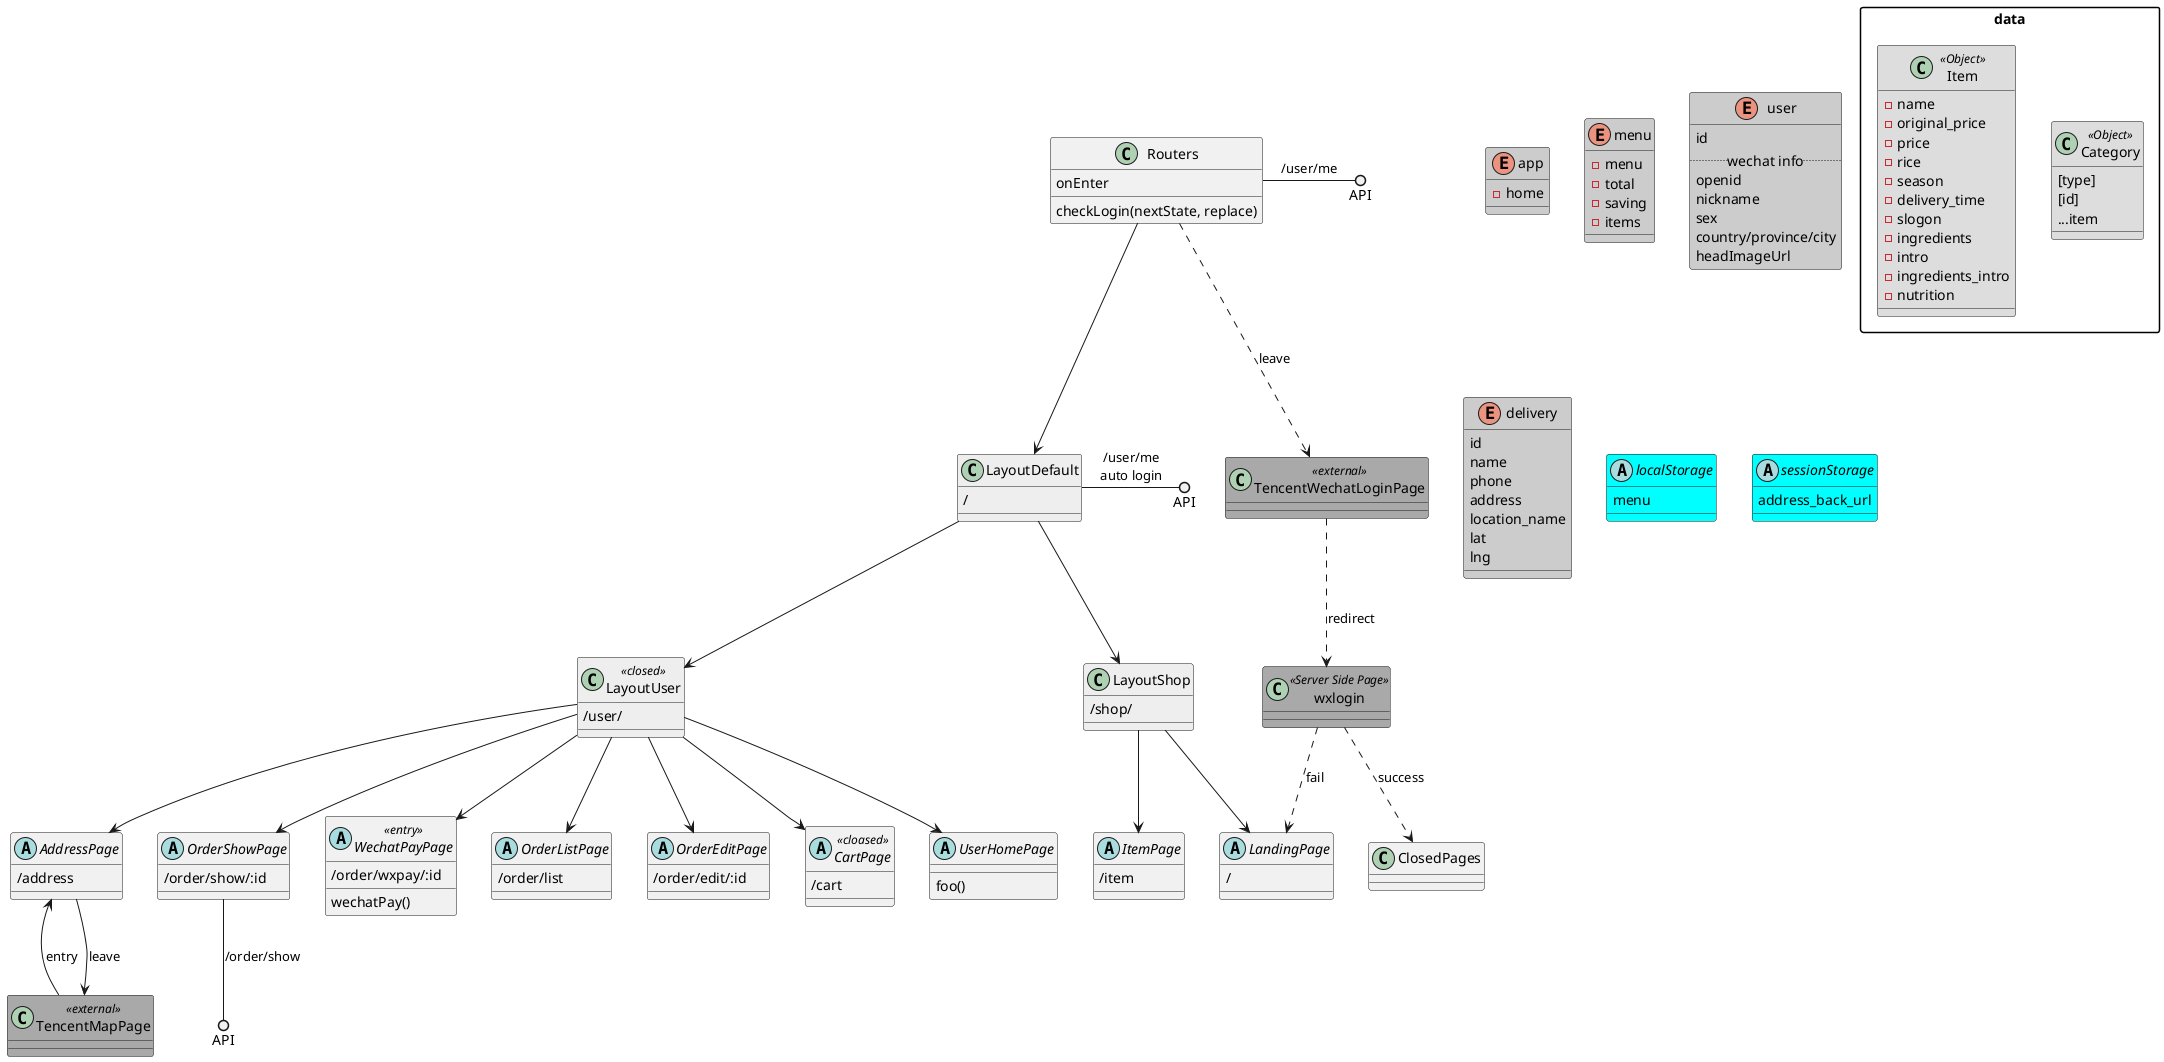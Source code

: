 @startuml

skinparam packageStyle rect


package data {
	class Category  <<Object>> #ddd{
		[type]
		        [id]
		                ...item
	}

	class Item <<Object>> #ddd{
		-name
		-original_price
		-price
		-rice
		-season
		-delivery_time
		-slogon
		-ingredients
		-intro
		-ingredients_intro
		-nutrition
	}
}


enum app #ccc{
	-home
}

enum menu #ccc{
	-menu
	-total
	-saving
	-items
}

enum user #ccc{
	id
	.. wechat info ..
	openid
	nickname
	sex
	country/province/city
	headImageUrl
}

enum delivery #ccc{
	id
	name
	phone
	address
	location_name
	lat
	lng
}


abstract localStorage #cyan{
	menu
}

abstract sessionStorage #cyan{
	address_back_url
}

class Routers{
	checkLogin(nextState, replace)
	onEnter
}

Routers -() API: /user/me

class LayoutDefault  #eee{
	/
}

LayoutDefault -() API: /user/me\nauto login

class LayoutShop #eee{
	/shop/
}

abstract LandingPage {
	/
}

abstract ItemPage {
	/item
}


class LayoutUser <<closed>> #eee {
	/user/
}

abstract CartPage <<cloased>> {
	/cart
}

abstract UserHomePage {
	foo()
}

abstract AddressPage {	
	/address
}
abstract OrderShowPage {		
	/order/show/:id
}

abstract WechatPayPage <<entry>> {
	/order/wxpay/:id
	wechatPay()
}

OrderShowPage --() API : /order/show

abstract OrderListPage {
	/order/list
}
abstract OrderEditPage {
	/order/edit/:id
}

LayoutUser --> UserHomePage
LayoutUser --> AddressPage
LayoutUser --> OrderListPage
LayoutUser --> OrderShowPage
LayoutUser --> OrderEditPage
LayoutUser --> WechatPayPage
LayoutUser --> CartPage
Routers --> LayoutDefault

Routers ..> TencentWechatLoginPage : leave
TencentWechatLoginPage ..> wxlogin : redirect
wxlogin ..> LandingPage : fail
wxlogin ..> ClosedPages : success

LayoutDefault --> LayoutShop
LayoutShop --> LandingPage
LayoutShop --> ItemPage

LayoutDefault --> LayoutUser

class TencentMapPage <<external>> #darkgrey
class TencentWechatLoginPage <<external>> #darkgrey
class wxlogin <<Server Side Page>> #darkgrey

AddressPage --> TencentMapPage : leave
TencentMapPage --> AddressPage : entry

@enduml